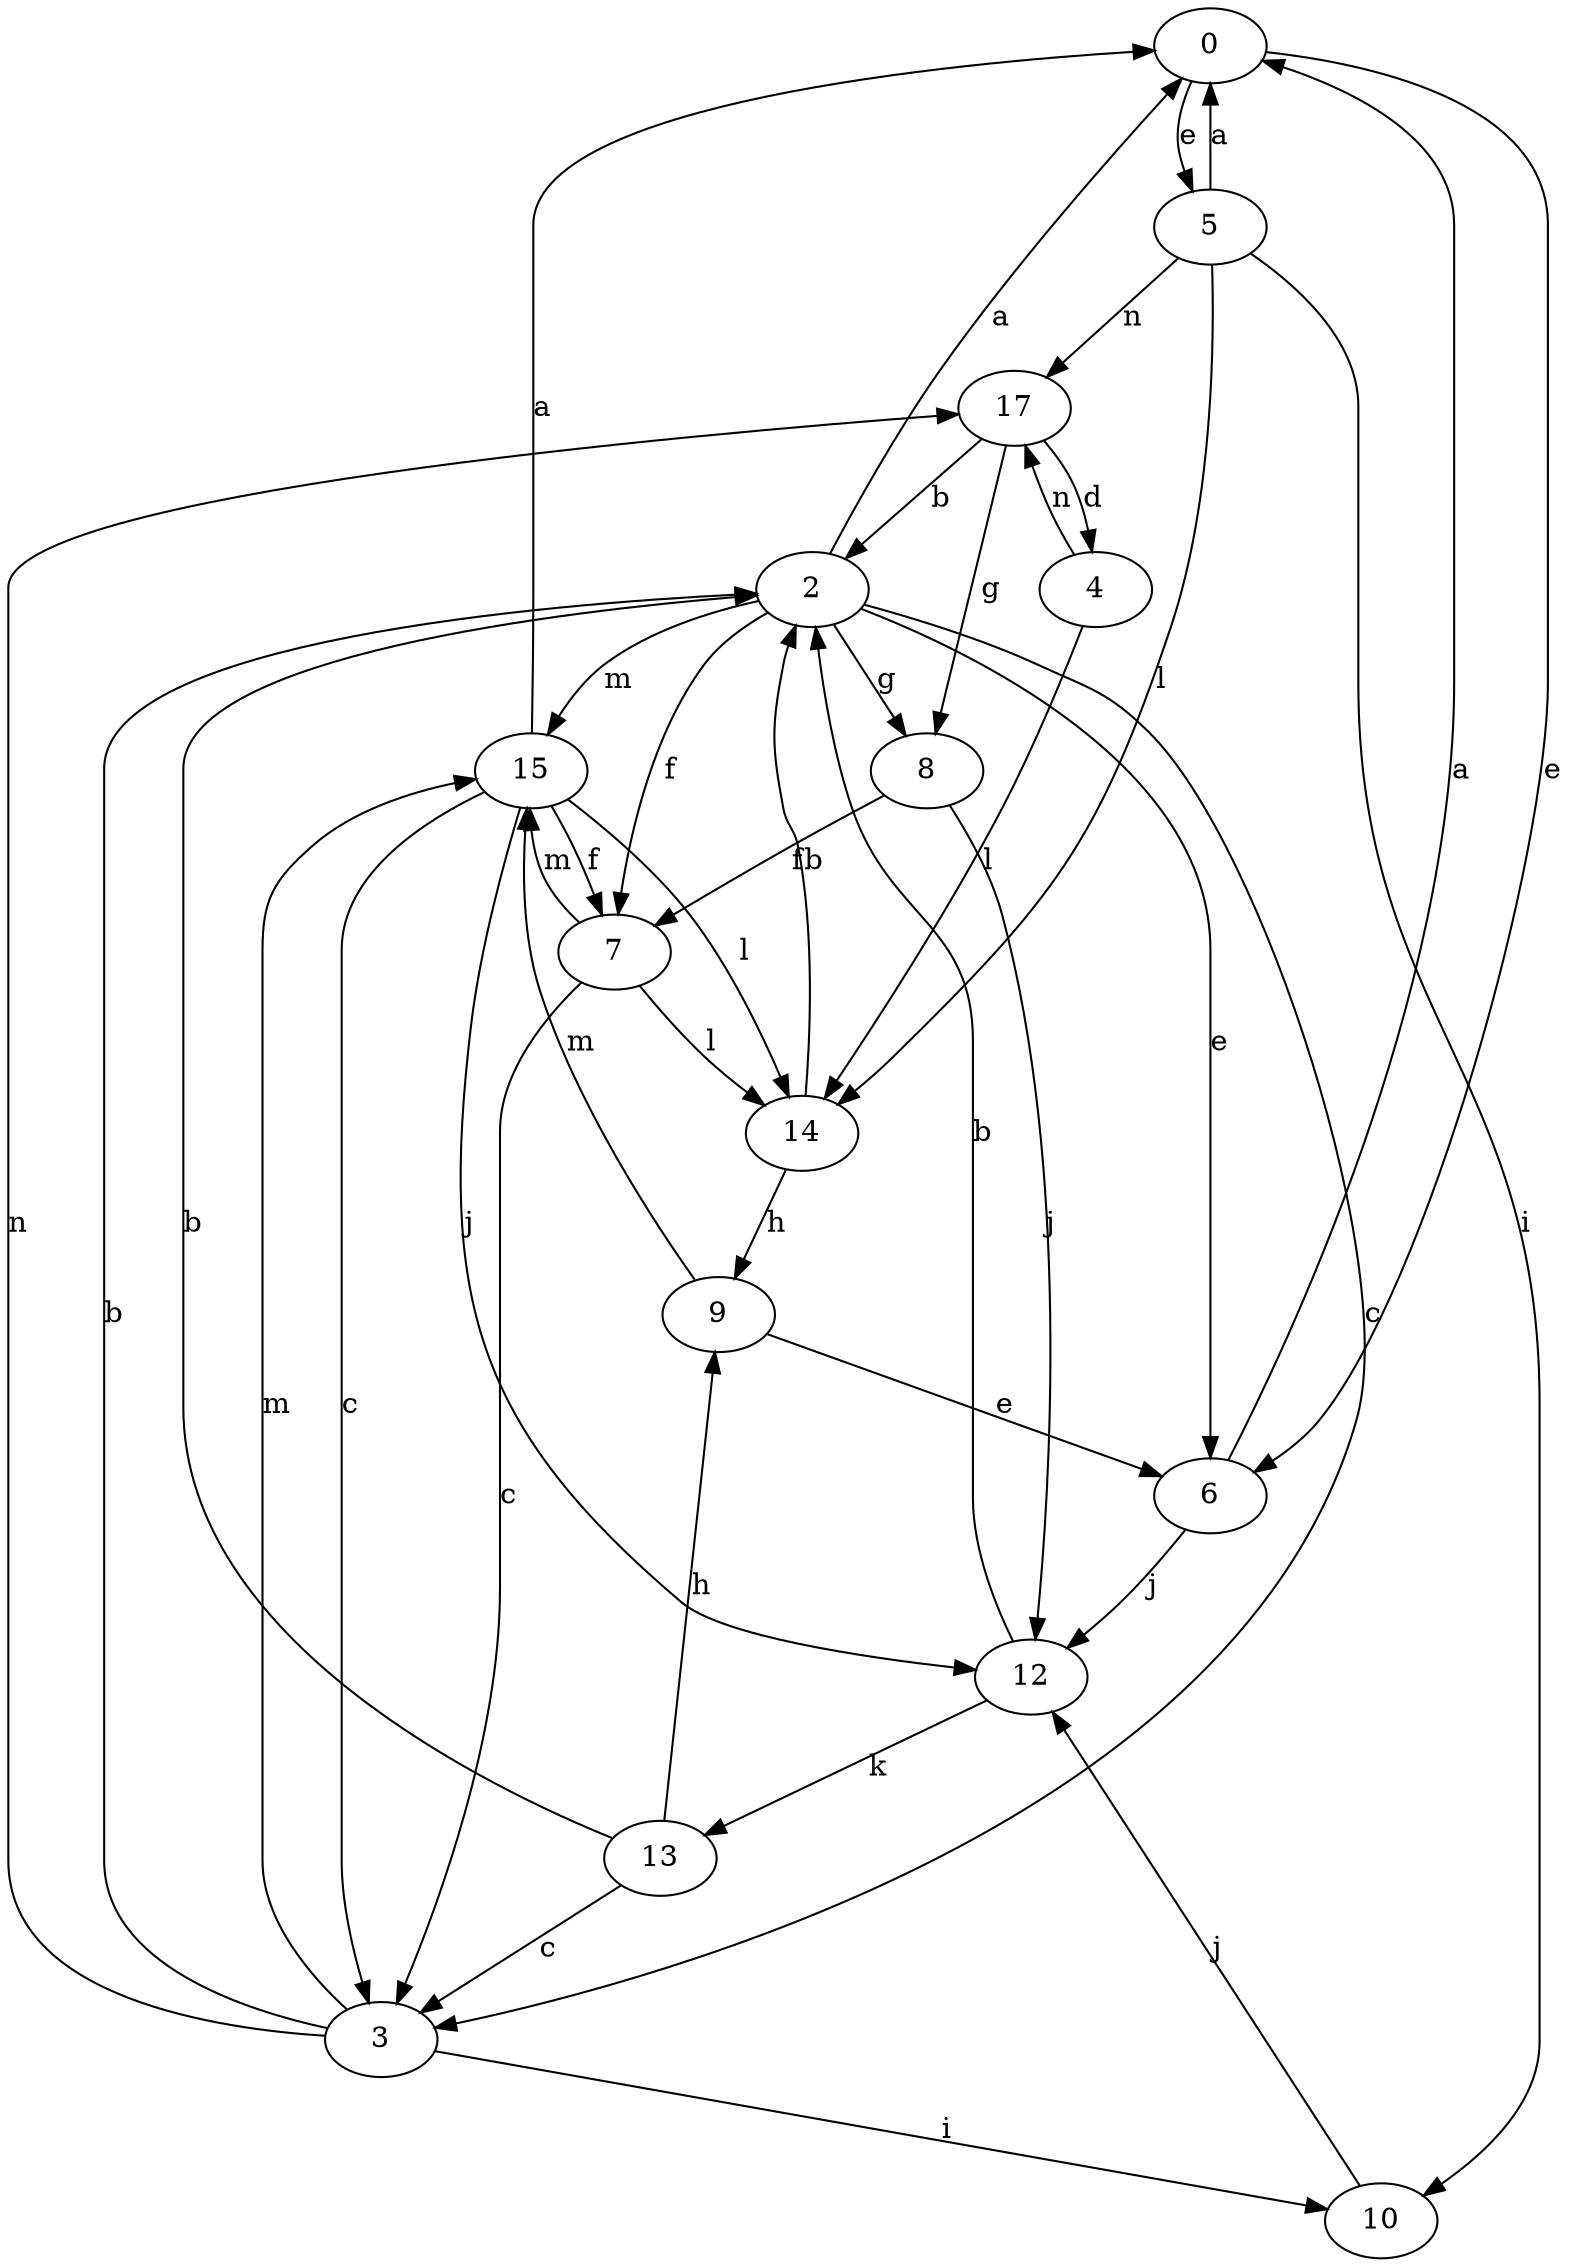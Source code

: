 strict digraph  {
0;
2;
3;
4;
5;
6;
7;
8;
9;
10;
12;
13;
14;
15;
17;
0 -> 5  [label=e];
0 -> 6  [label=e];
2 -> 0  [label=a];
2 -> 3  [label=c];
2 -> 6  [label=e];
2 -> 7  [label=f];
2 -> 8  [label=g];
2 -> 15  [label=m];
3 -> 2  [label=b];
3 -> 10  [label=i];
3 -> 15  [label=m];
3 -> 17  [label=n];
4 -> 14  [label=l];
4 -> 17  [label=n];
5 -> 0  [label=a];
5 -> 10  [label=i];
5 -> 14  [label=l];
5 -> 17  [label=n];
6 -> 0  [label=a];
6 -> 12  [label=j];
7 -> 3  [label=c];
7 -> 14  [label=l];
7 -> 15  [label=m];
8 -> 7  [label=f];
8 -> 12  [label=j];
9 -> 6  [label=e];
9 -> 15  [label=m];
10 -> 12  [label=j];
12 -> 2  [label=b];
12 -> 13  [label=k];
13 -> 2  [label=b];
13 -> 3  [label=c];
13 -> 9  [label=h];
14 -> 2  [label=b];
14 -> 9  [label=h];
15 -> 0  [label=a];
15 -> 3  [label=c];
15 -> 7  [label=f];
15 -> 12  [label=j];
15 -> 14  [label=l];
17 -> 2  [label=b];
17 -> 4  [label=d];
17 -> 8  [label=g];
}
